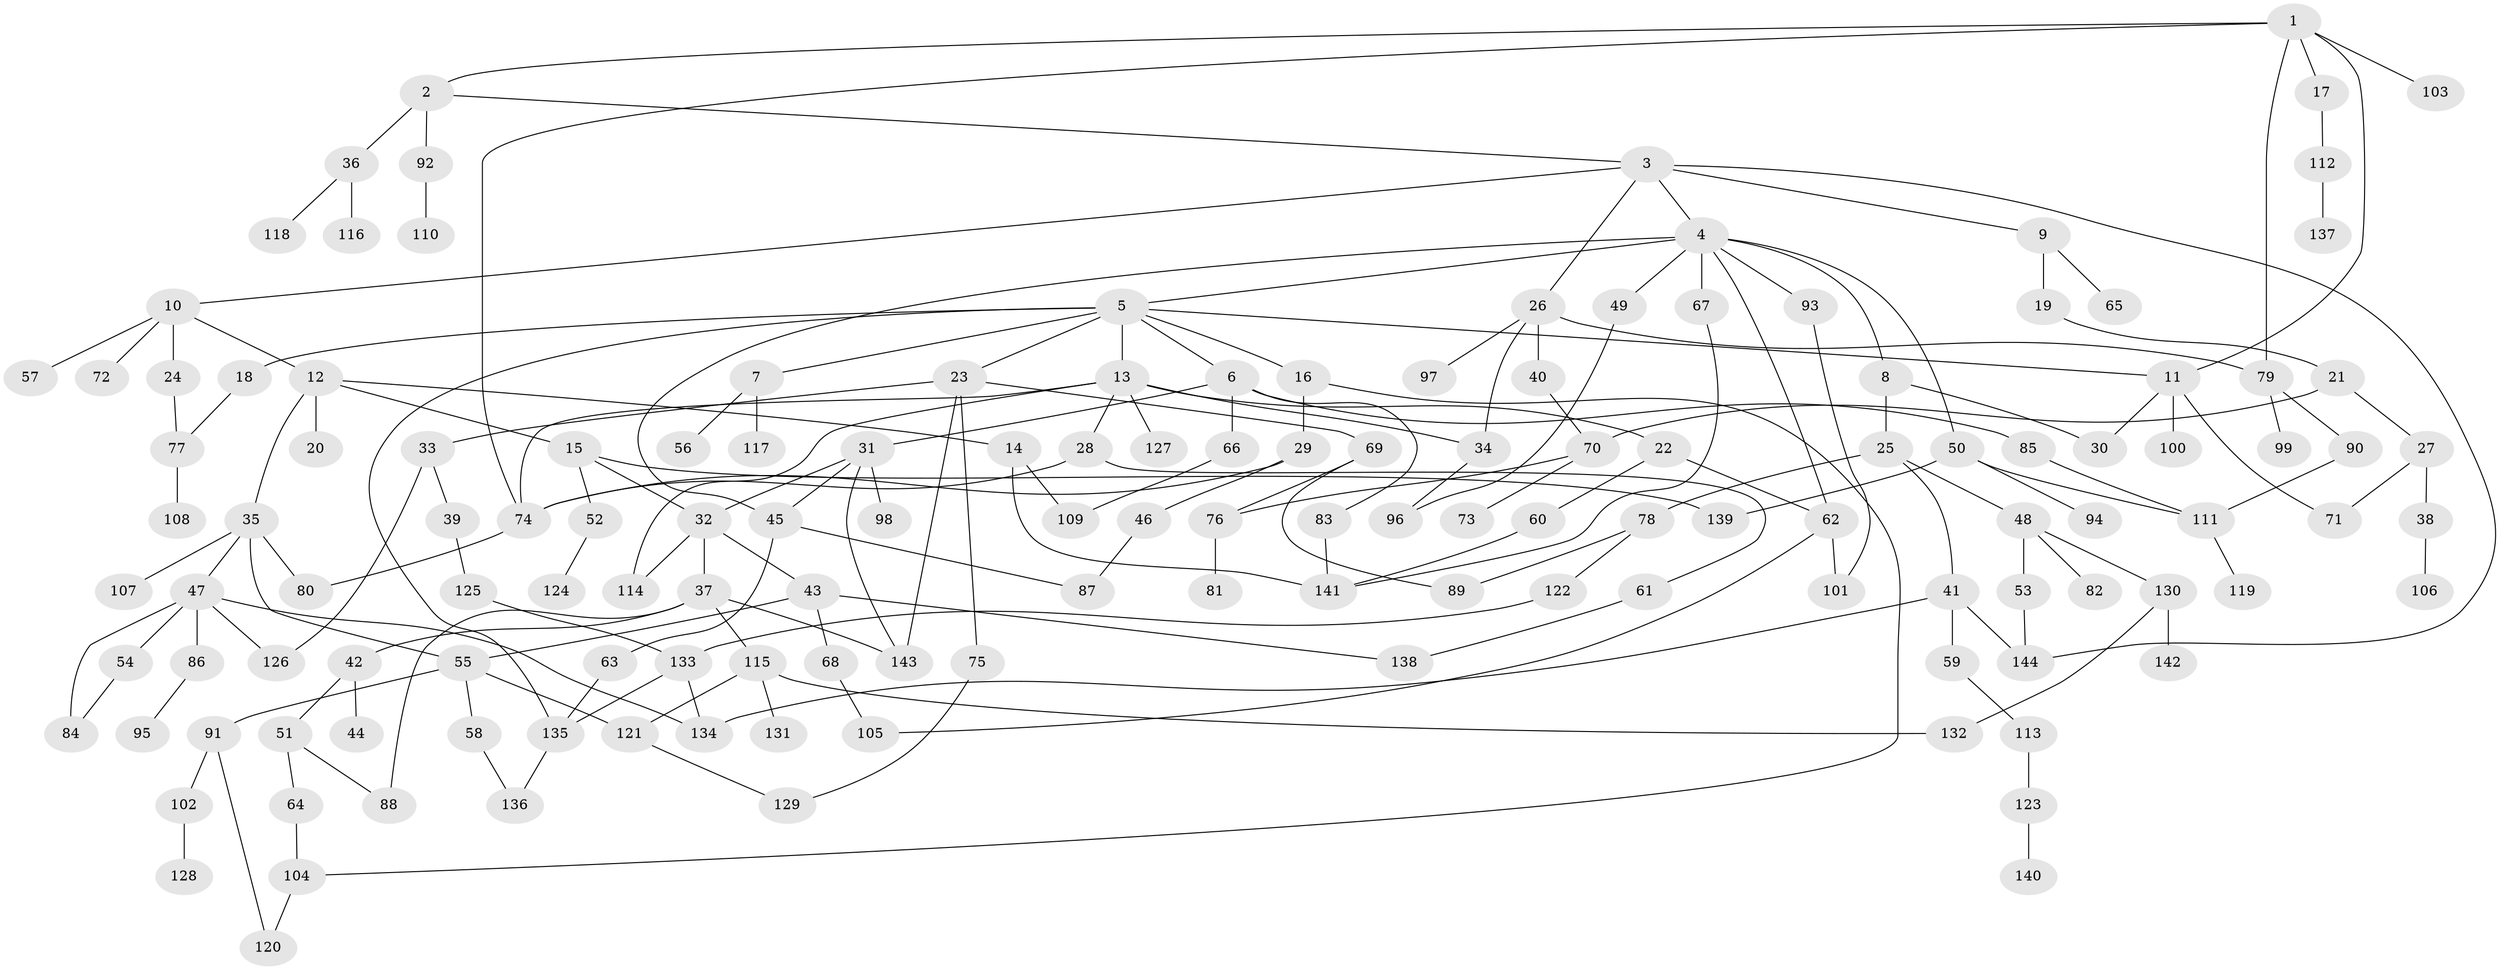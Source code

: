 // Generated by graph-tools (version 1.1) at 2025/10/02/27/25 16:10:55]
// undirected, 144 vertices, 191 edges
graph export_dot {
graph [start="1"]
  node [color=gray90,style=filled];
  1;
  2;
  3;
  4;
  5;
  6;
  7;
  8;
  9;
  10;
  11;
  12;
  13;
  14;
  15;
  16;
  17;
  18;
  19;
  20;
  21;
  22;
  23;
  24;
  25;
  26;
  27;
  28;
  29;
  30;
  31;
  32;
  33;
  34;
  35;
  36;
  37;
  38;
  39;
  40;
  41;
  42;
  43;
  44;
  45;
  46;
  47;
  48;
  49;
  50;
  51;
  52;
  53;
  54;
  55;
  56;
  57;
  58;
  59;
  60;
  61;
  62;
  63;
  64;
  65;
  66;
  67;
  68;
  69;
  70;
  71;
  72;
  73;
  74;
  75;
  76;
  77;
  78;
  79;
  80;
  81;
  82;
  83;
  84;
  85;
  86;
  87;
  88;
  89;
  90;
  91;
  92;
  93;
  94;
  95;
  96;
  97;
  98;
  99;
  100;
  101;
  102;
  103;
  104;
  105;
  106;
  107;
  108;
  109;
  110;
  111;
  112;
  113;
  114;
  115;
  116;
  117;
  118;
  119;
  120;
  121;
  122;
  123;
  124;
  125;
  126;
  127;
  128;
  129;
  130;
  131;
  132;
  133;
  134;
  135;
  136;
  137;
  138;
  139;
  140;
  141;
  142;
  143;
  144;
  1 -- 2;
  1 -- 17;
  1 -- 103;
  1 -- 79;
  1 -- 74;
  1 -- 11;
  2 -- 3;
  2 -- 36;
  2 -- 92;
  3 -- 4;
  3 -- 9;
  3 -- 10;
  3 -- 26;
  3 -- 144;
  4 -- 5;
  4 -- 8;
  4 -- 45;
  4 -- 49;
  4 -- 50;
  4 -- 62;
  4 -- 67;
  4 -- 93;
  5 -- 6;
  5 -- 7;
  5 -- 11;
  5 -- 13;
  5 -- 16;
  5 -- 18;
  5 -- 23;
  5 -- 135;
  6 -- 31;
  6 -- 66;
  6 -- 83;
  6 -- 85;
  7 -- 56;
  7 -- 117;
  8 -- 25;
  8 -- 30;
  9 -- 19;
  9 -- 65;
  10 -- 12;
  10 -- 24;
  10 -- 57;
  10 -- 72;
  11 -- 30;
  11 -- 71;
  11 -- 100;
  12 -- 14;
  12 -- 15;
  12 -- 20;
  12 -- 35;
  13 -- 22;
  13 -- 28;
  13 -- 34;
  13 -- 127;
  13 -- 114;
  13 -- 74;
  14 -- 109;
  14 -- 141;
  15 -- 52;
  15 -- 139;
  15 -- 32;
  16 -- 29;
  16 -- 104;
  17 -- 112;
  18 -- 77;
  19 -- 21;
  21 -- 27;
  21 -- 70;
  22 -- 60;
  22 -- 62;
  23 -- 33;
  23 -- 69;
  23 -- 75;
  23 -- 143;
  24 -- 77;
  25 -- 41;
  25 -- 48;
  25 -- 78;
  26 -- 40;
  26 -- 79;
  26 -- 97;
  26 -- 34;
  27 -- 38;
  27 -- 71;
  28 -- 61;
  28 -- 74;
  29 -- 46;
  29 -- 74;
  31 -- 32;
  31 -- 98;
  31 -- 143;
  31 -- 45;
  32 -- 37;
  32 -- 43;
  32 -- 114;
  33 -- 39;
  33 -- 126;
  34 -- 96;
  35 -- 47;
  35 -- 55;
  35 -- 80;
  35 -- 107;
  36 -- 116;
  36 -- 118;
  37 -- 42;
  37 -- 88;
  37 -- 115;
  37 -- 143;
  38 -- 106;
  39 -- 125;
  40 -- 70;
  41 -- 59;
  41 -- 134;
  41 -- 144;
  42 -- 44;
  42 -- 51;
  43 -- 68;
  43 -- 138;
  43 -- 55;
  45 -- 63;
  45 -- 87;
  46 -- 87;
  47 -- 54;
  47 -- 86;
  47 -- 126;
  47 -- 84;
  47 -- 134;
  48 -- 53;
  48 -- 82;
  48 -- 130;
  49 -- 96;
  50 -- 94;
  50 -- 139;
  50 -- 111;
  51 -- 64;
  51 -- 88;
  52 -- 124;
  53 -- 144;
  54 -- 84;
  55 -- 58;
  55 -- 91;
  55 -- 121;
  58 -- 136;
  59 -- 113;
  60 -- 141;
  61 -- 138;
  62 -- 101;
  62 -- 105;
  63 -- 135;
  64 -- 104;
  66 -- 109;
  67 -- 141;
  68 -- 105;
  69 -- 76;
  69 -- 89;
  70 -- 73;
  70 -- 76;
  74 -- 80;
  75 -- 129;
  76 -- 81;
  77 -- 108;
  78 -- 122;
  78 -- 89;
  79 -- 90;
  79 -- 99;
  83 -- 141;
  85 -- 111;
  86 -- 95;
  90 -- 111;
  91 -- 102;
  91 -- 120;
  92 -- 110;
  93 -- 101;
  102 -- 128;
  104 -- 120;
  111 -- 119;
  112 -- 137;
  113 -- 123;
  115 -- 131;
  115 -- 132;
  115 -- 121;
  121 -- 129;
  122 -- 133;
  123 -- 140;
  125 -- 133;
  130 -- 142;
  130 -- 132;
  133 -- 134;
  133 -- 135;
  135 -- 136;
}
